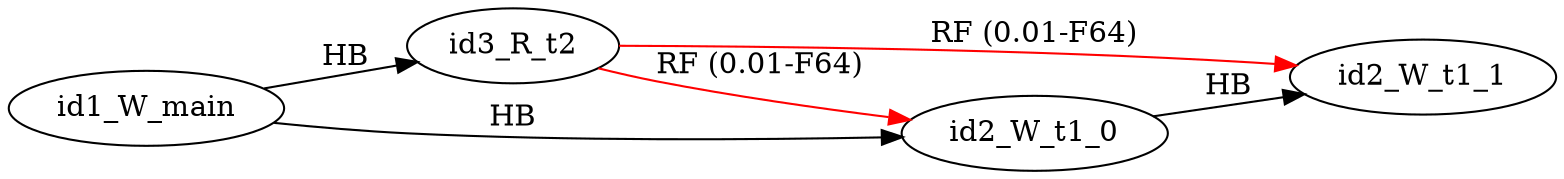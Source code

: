 digraph memory_model {
rankdir=LR;
splines=true; esep=0.5;
id3_R_t2 -> id2_W_t1_0 [label = "RF (0.01-F64)", color="red"];
id3_R_t2 -> id2_W_t1_1 [label = "RF (0.01-F64)", color="red"];
id2_W_t1_0 -> id2_W_t1_1 [label = "HB", color="black"];
id1_W_main -> id2_W_t1_0 [label = "HB", color="black"];
id1_W_main -> id3_R_t2 [label = "HB", color="black"];
id1_W_main [pos="2.5,4!"]
id2_W_t1_0 [pos="0,2!"]
id2_W_t1_1 [pos="0,0!"]
id3_R_t2 [pos="5,2!"]
}